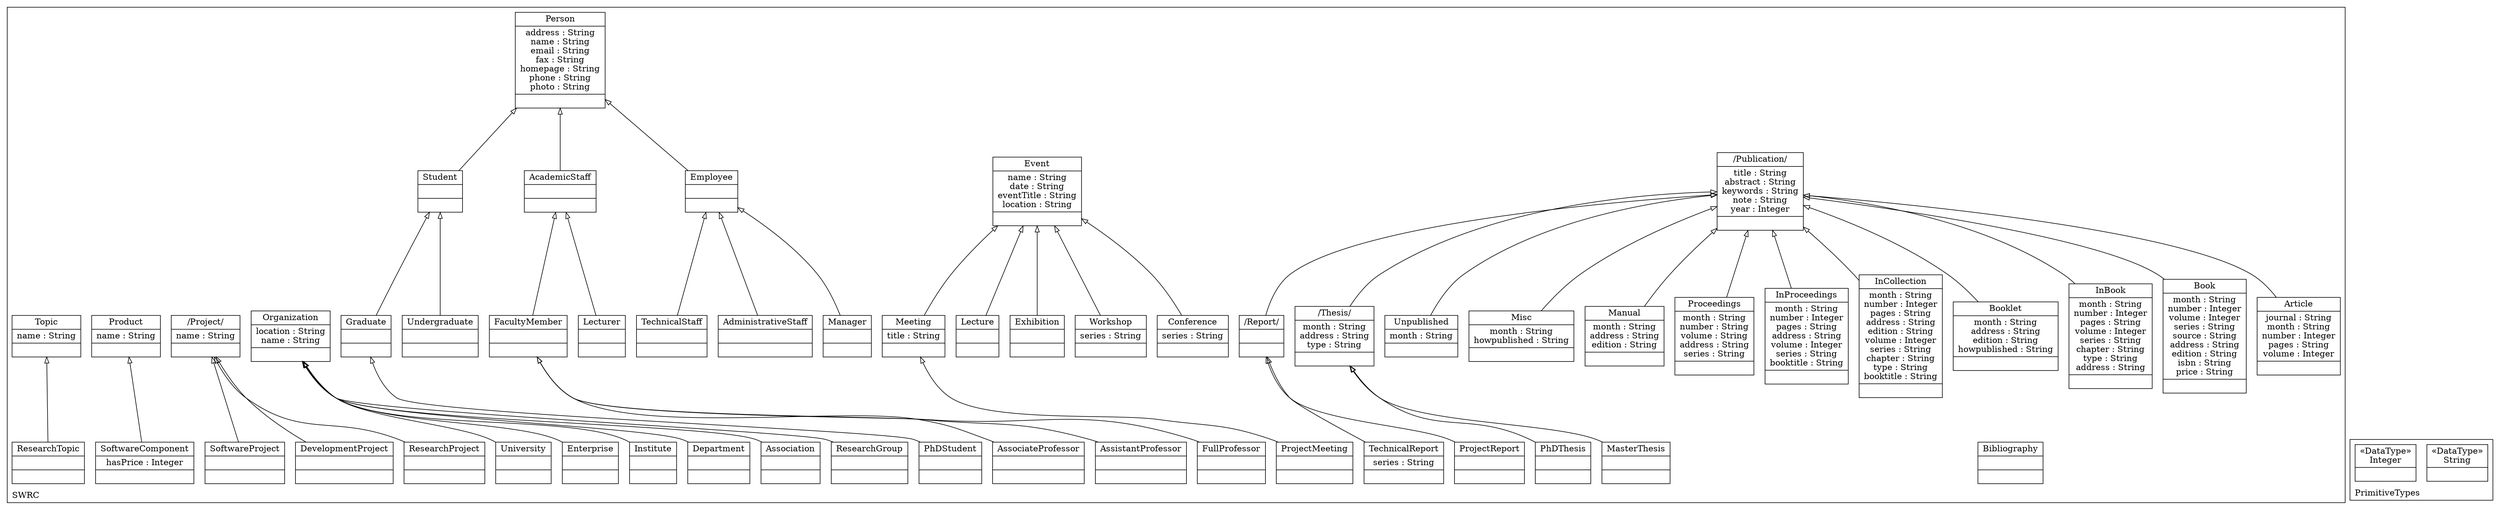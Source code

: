 digraph "KM3 Model in DOT" {
graph[rankdir=BT,labeljust=l,labelloc=t,nodeSep=0.75,compound=true];
 subgraph "cluster_SWRC"{
labelloc=t
color=black
label=SWRC
 node[shape=record];
Bibliography[label="{Bibliography| | }"]
;
 node[shape=record];
Publication[label="{/Publication/|title : String\nabstract : String\nkeywords : String\nnote : String\nyear : Integer| }"]
;
 node[shape=record];
Article[label="{Article|journal : String\nmonth : String\nnumber : Integer\npages : String\nvolume : Integer| }"]
 Article->Publication[arrowhead=onormal,group=Publication,minlen=2,constraint=true,]
;
 node[shape=record];
Book[label="{Book|month : String\nnumber : Integer\nvolume : Integer\nseries : String\nsource : String\naddress : String\nedition : String\nisbn : String\nprice : String| }"]
 Book->Publication[arrowhead=onormal,group=Publication,minlen=2,constraint=true,]
;
 node[shape=record];
InBook[label="{InBook|month : String\nnumber : Integer\npages : String\nvolume : Integer\nseries : String\nchapter : String\ntype : String\naddress : String| }"]
 InBook->Publication[arrowhead=onormal,group=Publication,minlen=2,constraint=true,]
;
 node[shape=record];
Booklet[label="{Booklet|month : String\naddress : String\nedition : String\nhowpublished : String| }"]
 Booklet->Publication[arrowhead=onormal,group=Publication,minlen=2,constraint=true,]
;
 node[shape=record];
InCollection[label="{InCollection|month : String\nnumber : Integer\npages : String\naddress : String\nedition : String\nvolume : Integer\nseries : String\nchapter : String\ntype : String\nbooktitle : String| }"]
 InCollection->Publication[arrowhead=onormal,group=Publication,minlen=2,constraint=true,]
;
 node[shape=record];
InProceedings[label="{InProceedings|month : String\nnumber : Integer\npages : String\naddress : String\nvolume : Integer\nseries : String\nbooktitle : String| }"]
 InProceedings->Publication[arrowhead=onormal,group=Publication,minlen=2,constraint=true,]
;
 node[shape=record];
Proceedings[label="{Proceedings|month : String\nnumber : String\nvolume : String\naddress : String\nseries : String| }"]
 Proceedings->Publication[arrowhead=onormal,group=Publication,minlen=2,constraint=true,]
;
 node[shape=record];
Manual[label="{Manual|month : String\naddress : String\nedition : String| }"]
 Manual->Publication[arrowhead=onormal,group=Publication,minlen=2,constraint=true,]
;
 node[shape=record];
Misc[label="{Misc|month : String\nhowpublished : String| }"]
 Misc->Publication[arrowhead=onormal,group=Publication,minlen=2,constraint=true,]
;
 node[shape=record];
Unpublished[label="{Unpublished|month : String| }"]
 Unpublished->Publication[arrowhead=onormal,group=Publication,minlen=2,constraint=true,]
;
 node[shape=record];
Thesis[label="{/Thesis/|month : String\naddress : String\ntype : String| }"]
 Thesis->Publication[arrowhead=onormal,group=Publication,minlen=2,constraint=true,]
;
 node[shape=record];
MasterThesis[label="{MasterThesis| | }"]
 MasterThesis->Thesis[arrowhead=onormal,group=Thesis,minlen=2,constraint=true,]
;
 node[shape=record];
PhDThesis[label="{PhDThesis| | }"]
 PhDThesis->Thesis[arrowhead=onormal,group=Thesis,minlen=2,constraint=true,]
;
 node[shape=record];
Report[label="{/Report/| | }"]
 Report->Publication[arrowhead=onormal,group=Publication,minlen=2,constraint=true,]
;
 node[shape=record];
ProjectReport[label="{ProjectReport| | }"]
 ProjectReport->Report[arrowhead=onormal,group=Report,minlen=2,constraint=true,]
;
 node[shape=record];
TechnicalReport[label="{TechnicalReport|series : String| }"]
 TechnicalReport->Report[arrowhead=onormal,group=Report,minlen=2,constraint=true,]
;
 node[shape=record];
Event[label="{Event|name : String\ndate : String\neventTitle : String\nlocation : String| }"]
;
 node[shape=record];
Conference[label="{Conference|series : String| }"]
 Conference->Event[arrowhead=onormal,group=Event,minlen=2,constraint=true,]
;
 node[shape=record];
Workshop[label="{Workshop|series : String| }"]
 Workshop->Event[arrowhead=onormal,group=Event,minlen=2,constraint=true,]
;
 node[shape=record];
Exhibition[label="{Exhibition| | }"]
 Exhibition->Event[arrowhead=onormal,group=Event,minlen=2,constraint=true,]
;
 node[shape=record];
Lecture[label="{Lecture| | }"]
 Lecture->Event[arrowhead=onormal,group=Event,minlen=2,constraint=true,]
;
 node[shape=record];
Meeting[label="{Meeting|title : String| }"]
 Meeting->Event[arrowhead=onormal,group=Event,minlen=2,constraint=true,]
;
 node[shape=record];
ProjectMeeting[label="{ProjectMeeting| | }"]
 ProjectMeeting->Meeting[arrowhead=onormal,group=Meeting,minlen=2,constraint=true,]
;
 node[shape=record];
Person[label="{Person|address : String\nname : String\nemail : String\nfax : String\nhomepage : String\nphone : String\nphoto : String| }"]
;
 node[shape=record];
Employee[label="{Employee| | }"]
 Employee->Person[arrowhead=onormal,group=Person,minlen=2,constraint=true,]
;
 node[shape=record];
Manager[label="{Manager| | }"]
 Manager->Employee[arrowhead=onormal,group=Employee,minlen=2,constraint=true,]
;
 node[shape=record];
AdministrativeStaff[label="{AdministrativeStaff| | }"]
 AdministrativeStaff->Employee[arrowhead=onormal,group=Employee,minlen=2,constraint=true,]
;
 node[shape=record];
TechnicalStaff[label="{TechnicalStaff| | }"]
 TechnicalStaff->Employee[arrowhead=onormal,group=Employee,minlen=2,constraint=true,]
;
 node[shape=record];
AcademicStaff[label="{AcademicStaff| | }"]
 AcademicStaff->Person[arrowhead=onormal,group=Person,minlen=2,constraint=true,]
;
 node[shape=record];
Lecturer[label="{Lecturer| | }"]
 Lecturer->AcademicStaff[arrowhead=onormal,group=AcademicStaff,minlen=2,constraint=true,]
;
 node[shape=record];
FacultyMember[label="{FacultyMember| | }"]
 FacultyMember->AcademicStaff[arrowhead=onormal,group=AcademicStaff,minlen=2,constraint=true,]
;
 node[shape=record];
FullProfessor[label="{FullProfessor| | }"]
 FullProfessor->FacultyMember[arrowhead=onormal,group=FacultyMember,minlen=2,constraint=true,]
;
 node[shape=record];
AssistantProfessor[label="{AssistantProfessor| | }"]
 AssistantProfessor->FacultyMember[arrowhead=onormal,group=FacultyMember,minlen=2,constraint=true,]
;
 node[shape=record];
AssociateProfessor[label="{AssociateProfessor| | }"]
 AssociateProfessor->FacultyMember[arrowhead=onormal,group=FacultyMember,minlen=2,constraint=true,]
;
 node[shape=record];
Student[label="{Student| | }"]
 Student->Person[arrowhead=onormal,group=Person,minlen=2,constraint=true,]
;
 node[shape=record];
Undergraduate[label="{Undergraduate| | }"]
 Undergraduate->Student[arrowhead=onormal,group=Student,minlen=2,constraint=true,]
;
 node[shape=record];
Graduate[label="{Graduate| | }"]
 Graduate->Student[arrowhead=onormal,group=Student,minlen=2,constraint=true,]
;
 node[shape=record];
PhDStudent[label="{PhDStudent| | }"]
 PhDStudent->Graduate[arrowhead=onormal,group=Graduate,minlen=2,constraint=true,]
;
 node[shape=record];
Organization[label="{Organization|location : String\nname : String| }"]
;
 node[shape=record];
ResearchGroup[label="{ResearchGroup| | }"]
 ResearchGroup->Organization[arrowhead=onormal,group=Organization,minlen=2,constraint=true,]
;
 node[shape=record];
Association[label="{Association| | }"]
 Association->Organization[arrowhead=onormal,group=Organization,minlen=2,constraint=true,]
;
 node[shape=record];
Department[label="{Department| | }"]
 Department->Organization[arrowhead=onormal,group=Organization,minlen=2,constraint=true,]
;
 node[shape=record];
Institute[label="{Institute| | }"]
 Institute->Organization[arrowhead=onormal,group=Organization,minlen=2,constraint=true,]
;
 node[shape=record];
Enterprise[label="{Enterprise| | }"]
 Enterprise->Organization[arrowhead=onormal,group=Organization,minlen=2,constraint=true,]
;
 node[shape=record];
University[label="{University| | }"]
 University->Organization[arrowhead=onormal,group=Organization,minlen=2,constraint=true,]
;
 node[shape=record];
Project[label="{/Project/|name : String| }"]
;
 node[shape=record];
ResearchProject[label="{ResearchProject| | }"]
 ResearchProject->Project[arrowhead=onormal,group=Project,minlen=2,constraint=true,]
;
 node[shape=record];
DevelopmentProject[label="{DevelopmentProject| | }"]
 DevelopmentProject->Project[arrowhead=onormal,group=Project,minlen=2,constraint=true,]
;
 node[shape=record];
SoftwareProject[label="{SoftwareProject| | }"]
 SoftwareProject->Project[arrowhead=onormal,group=Project,minlen=2,constraint=true,]
;
 node[shape=record];
Product[label="{Product|name : String| }"]
;
 node[shape=record];
SoftwareComponent[label="{SoftwareComponent|hasPrice : Integer| }"]
 SoftwareComponent->Product[arrowhead=onormal,group=Product,minlen=2,constraint=true,]
;
 node[shape=record];
Topic[label="{Topic|name : String| }"]
;
 node[shape=record];
ResearchTopic[label="{ResearchTopic| | }"]
 ResearchTopic->Topic[arrowhead=onormal,group=Topic,minlen=2,constraint=true,]
;

} subgraph "cluster_PrimitiveTypes"{
labelloc=t
color=black
label=PrimitiveTypes
 node[shape=record];
String[label="{&#171;DataType&#187;\nString|}"]
;
 node[shape=record];
Integer[label="{&#171;DataType&#187;\nInteger|}"]
;

}
}